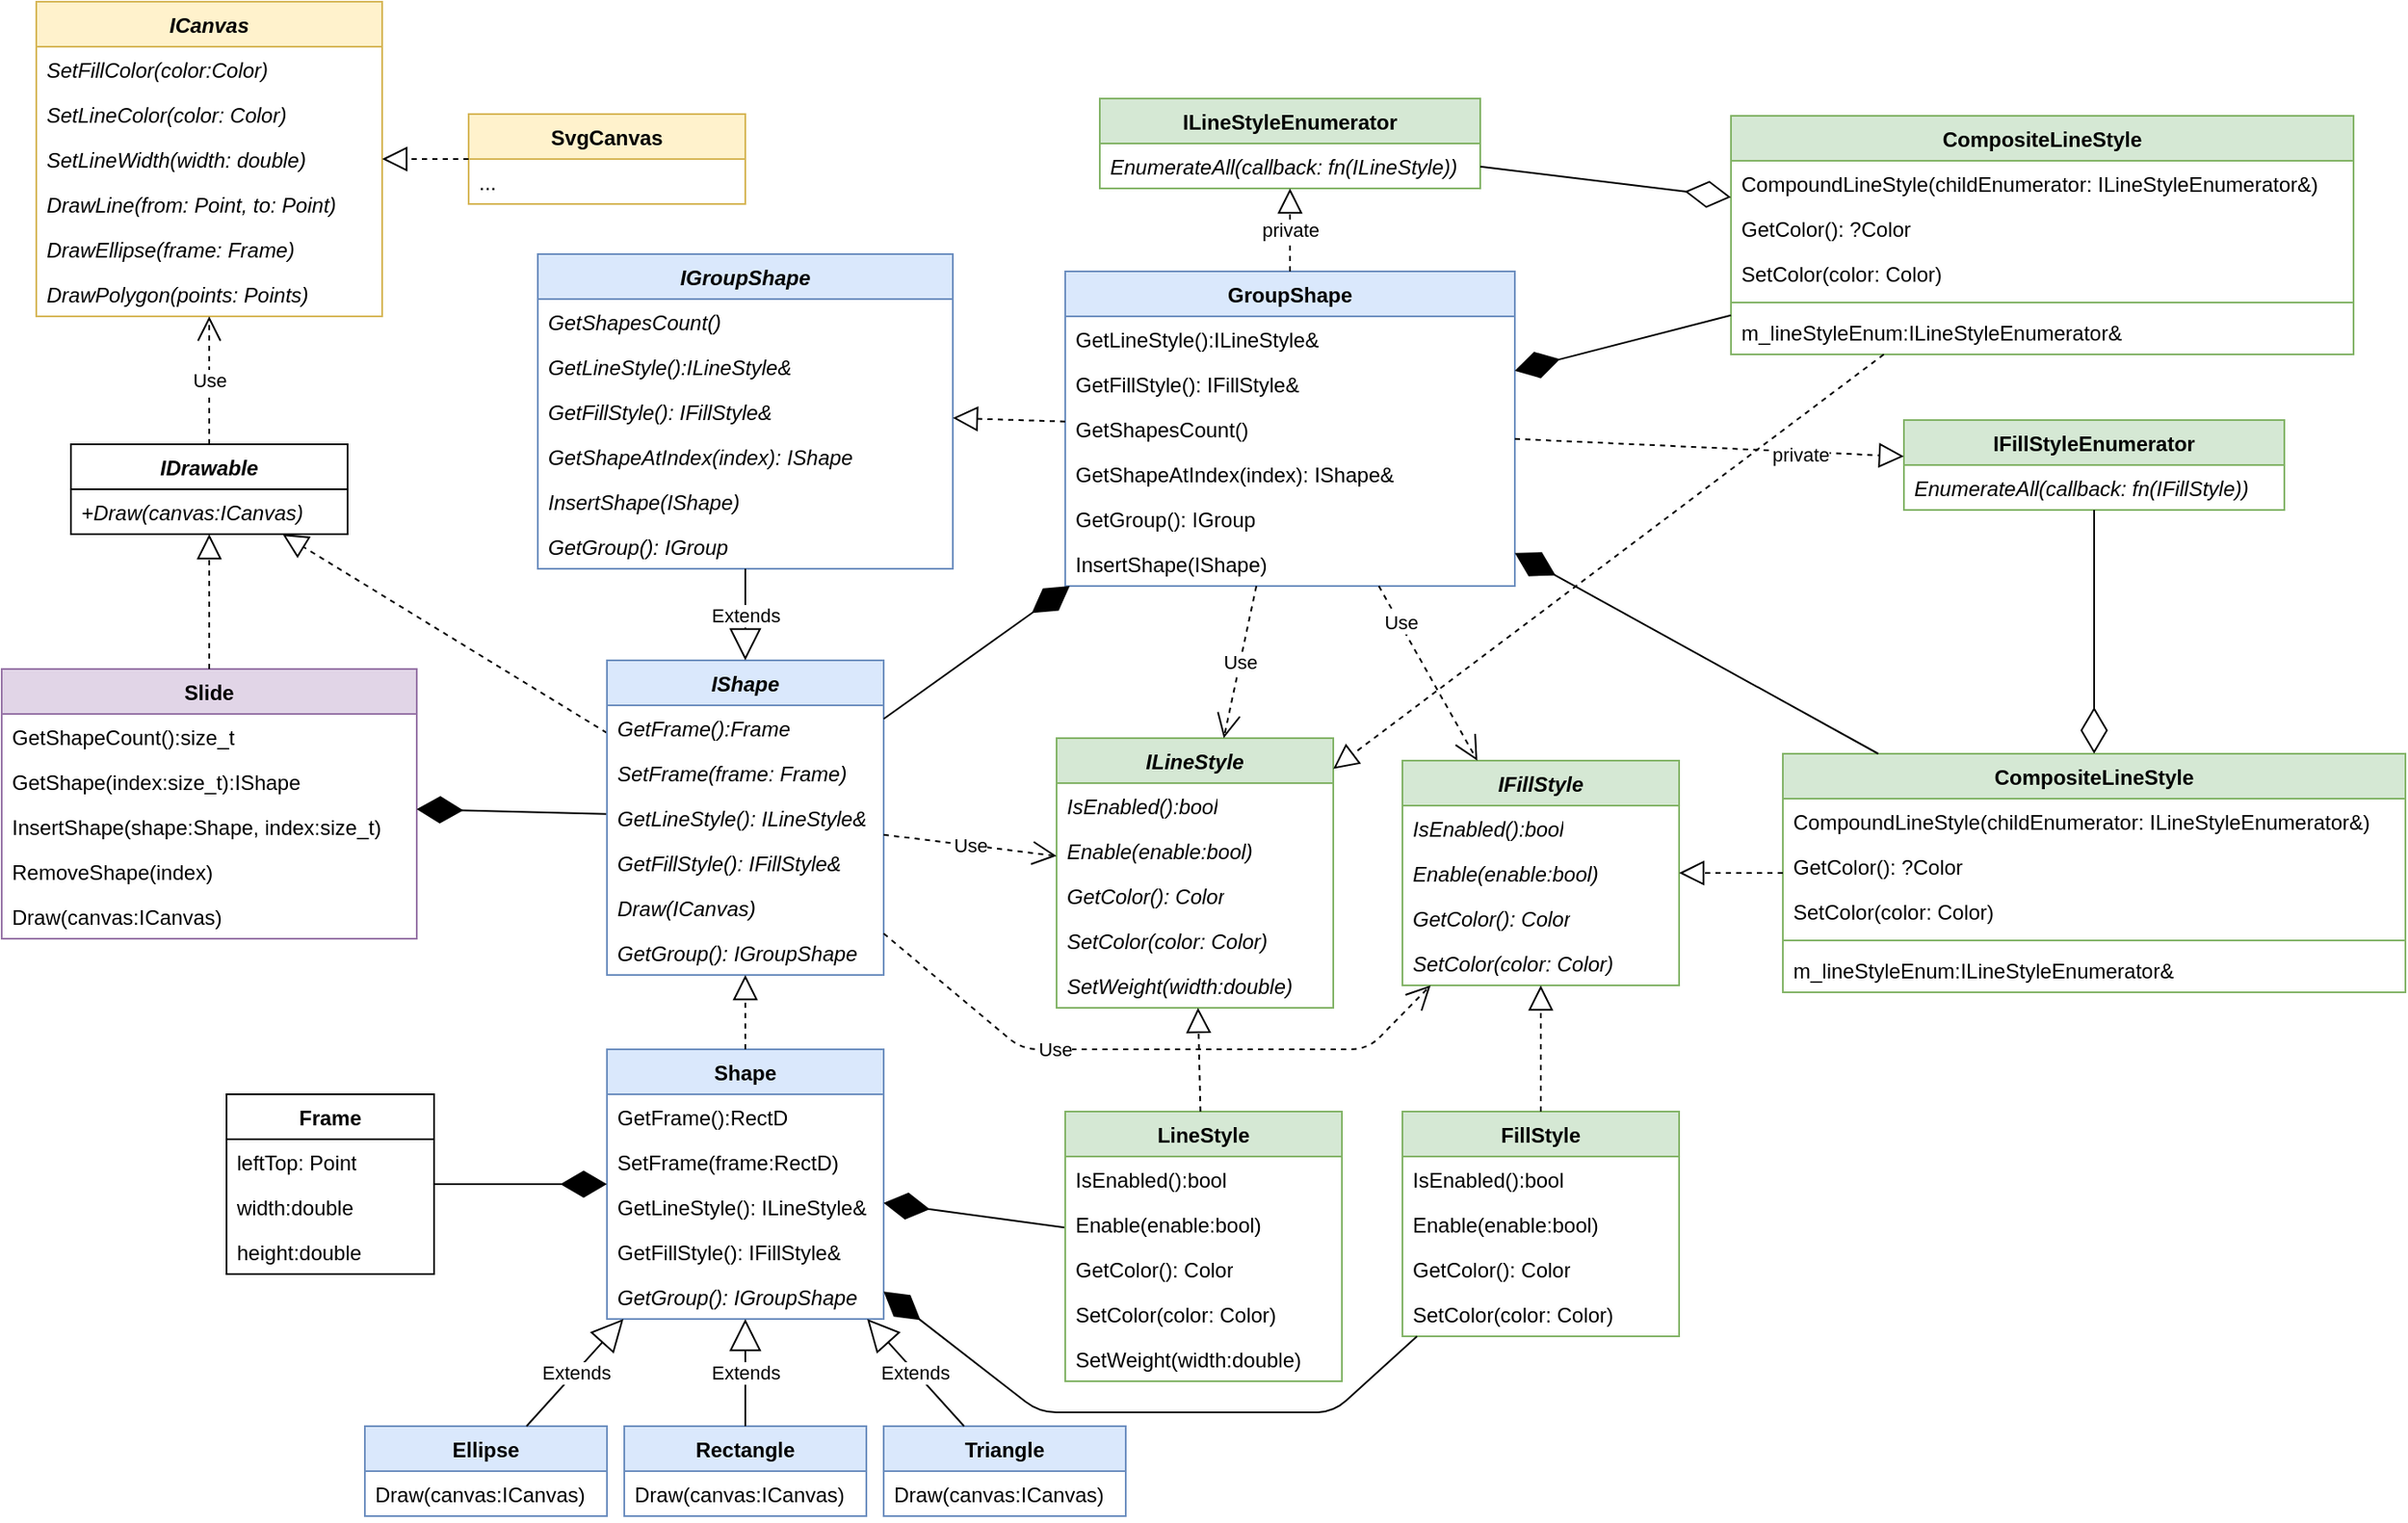 <mxfile version="24.7.17">
  <diagram name="Page-1" id="lQkq2tm_pLoX-4_u4Mhl">
    <mxGraphModel dx="287" dy="1803" grid="1" gridSize="10" guides="1" tooltips="1" connect="1" arrows="1" fold="1" page="1" pageScale="1" pageWidth="850" pageHeight="1100" math="0" shadow="0">
      <root>
        <mxCell id="0" />
        <mxCell id="1" parent="0" />
        <mxCell id="QQLrHy0hXP-JMr8sjNpc-18" value="Shape" style="swimlane;fontStyle=1;align=center;verticalAlign=top;childLayout=stackLayout;horizontal=1;startSize=26;horizontalStack=0;resizeParent=1;resizeParentMax=0;resizeLast=0;collapsible=1;marginBottom=0;whiteSpace=wrap;html=1;fillColor=#dae8fc;strokeColor=#6c8ebf;" parent="1" vertex="1">
          <mxGeometry x="1780" y="100" width="160" height="156" as="geometry" />
        </mxCell>
        <mxCell id="QQLrHy0hXP-JMr8sjNpc-19" value="GetFrame():RectD" style="text;strokeColor=none;fillColor=none;align=left;verticalAlign=top;spacingLeft=4;spacingRight=4;overflow=hidden;rotatable=0;points=[[0,0.5],[1,0.5]];portConstraint=eastwest;whiteSpace=wrap;html=1;" parent="QQLrHy0hXP-JMr8sjNpc-18" vertex="1">
          <mxGeometry y="26" width="160" height="26" as="geometry" />
        </mxCell>
        <mxCell id="QQLrHy0hXP-JMr8sjNpc-20" value="SetFrame(frame:RectD)" style="text;strokeColor=none;fillColor=none;align=left;verticalAlign=top;spacingLeft=4;spacingRight=4;overflow=hidden;rotatable=0;points=[[0,0.5],[1,0.5]];portConstraint=eastwest;whiteSpace=wrap;html=1;" parent="QQLrHy0hXP-JMr8sjNpc-18" vertex="1">
          <mxGeometry y="52" width="160" height="26" as="geometry" />
        </mxCell>
        <mxCell id="QQLrHy0hXP-JMr8sjNpc-21" value="GetLineStyle(): ILineStyle&amp;amp;" style="text;strokeColor=none;fillColor=none;align=left;verticalAlign=top;spacingLeft=4;spacingRight=4;overflow=hidden;rotatable=0;points=[[0,0.5],[1,0.5]];portConstraint=eastwest;whiteSpace=wrap;html=1;" parent="QQLrHy0hXP-JMr8sjNpc-18" vertex="1">
          <mxGeometry y="78" width="160" height="26" as="geometry" />
        </mxCell>
        <mxCell id="QQLrHy0hXP-JMr8sjNpc-22" value="GetFillStyle(): IFillStyle&amp;amp;" style="text;strokeColor=none;fillColor=none;align=left;verticalAlign=top;spacingLeft=4;spacingRight=4;overflow=hidden;rotatable=0;points=[[0,0.5],[1,0.5]];portConstraint=eastwest;whiteSpace=wrap;html=1;" parent="QQLrHy0hXP-JMr8sjNpc-18" vertex="1">
          <mxGeometry y="104" width="160" height="26" as="geometry" />
        </mxCell>
        <mxCell id="-PgKHX58VS1CbZlUulmm-6" value="GetGroup(): IGroupShape" style="text;strokeColor=none;fillColor=none;align=left;verticalAlign=top;spacingLeft=4;spacingRight=4;overflow=hidden;rotatable=0;points=[[0,0.5],[1,0.5]];portConstraint=eastwest;whiteSpace=wrap;html=1;fontStyle=2" parent="QQLrHy0hXP-JMr8sjNpc-18" vertex="1">
          <mxGeometry y="130" width="160" height="26" as="geometry" />
        </mxCell>
        <mxCell id="QQLrHy0hXP-JMr8sjNpc-23" value="&lt;i&gt;IDrawable&lt;/i&gt;" style="swimlane;fontStyle=1;align=center;verticalAlign=top;childLayout=stackLayout;horizontal=1;startSize=26;horizontalStack=0;resizeParent=1;resizeParentMax=0;resizeLast=0;collapsible=1;marginBottom=0;whiteSpace=wrap;html=1;" parent="1" vertex="1">
          <mxGeometry x="1470" y="-250" width="160" height="52" as="geometry" />
        </mxCell>
        <mxCell id="QQLrHy0hXP-JMr8sjNpc-24" value="&lt;i&gt;+Draw(canvas:ICanvas)&lt;/i&gt;" style="text;strokeColor=none;fillColor=none;align=left;verticalAlign=top;spacingLeft=4;spacingRight=4;overflow=hidden;rotatable=0;points=[[0,0.5],[1,0.5]];portConstraint=eastwest;whiteSpace=wrap;html=1;" parent="QQLrHy0hXP-JMr8sjNpc-23" vertex="1">
          <mxGeometry y="26" width="160" height="26" as="geometry" />
        </mxCell>
        <mxCell id="QQLrHy0hXP-JMr8sjNpc-25" value="" style="endArrow=block;dashed=1;endFill=0;endSize=12;html=1;rounded=0;" parent="1" source="QQLrHy0hXP-JMr8sjNpc-76" target="QQLrHy0hXP-JMr8sjNpc-23" edge="1">
          <mxGeometry width="160" relative="1" as="geometry">
            <mxPoint x="2100" y="126" as="sourcePoint" />
            <mxPoint x="2260" y="126" as="targetPoint" />
          </mxGeometry>
        </mxCell>
        <mxCell id="QQLrHy0hXP-JMr8sjNpc-26" value="&lt;i&gt;ICanvas&lt;/i&gt;" style="swimlane;fontStyle=1;align=center;verticalAlign=top;childLayout=stackLayout;horizontal=1;startSize=26;horizontalStack=0;resizeParent=1;resizeParentMax=0;resizeLast=0;collapsible=1;marginBottom=0;whiteSpace=wrap;html=1;fillColor=#fff2cc;strokeColor=#d6b656;" parent="1" vertex="1">
          <mxGeometry x="1450" y="-506" width="200" height="182" as="geometry" />
        </mxCell>
        <mxCell id="QQLrHy0hXP-JMr8sjNpc-27" value="SetFillColor(color:Color)" style="text;strokeColor=none;fillColor=none;align=left;verticalAlign=top;spacingLeft=4;spacingRight=4;overflow=hidden;rotatable=0;points=[[0,0.5],[1,0.5]];portConstraint=eastwest;whiteSpace=wrap;html=1;fontStyle=2" parent="QQLrHy0hXP-JMr8sjNpc-26" vertex="1">
          <mxGeometry y="26" width="200" height="26" as="geometry" />
        </mxCell>
        <mxCell id="-PgKHX58VS1CbZlUulmm-12" value="SetLineColor(color: Color)" style="text;strokeColor=none;fillColor=none;align=left;verticalAlign=top;spacingLeft=4;spacingRight=4;overflow=hidden;rotatable=0;points=[[0,0.5],[1,0.5]];portConstraint=eastwest;whiteSpace=wrap;html=1;fontStyle=2" parent="QQLrHy0hXP-JMr8sjNpc-26" vertex="1">
          <mxGeometry y="52" width="200" height="26" as="geometry" />
        </mxCell>
        <mxCell id="_8KULuO95enYcLFO9S9Q-2" value="SetLineWidth(width: double)" style="text;strokeColor=none;fillColor=none;align=left;verticalAlign=top;spacingLeft=4;spacingRight=4;overflow=hidden;rotatable=0;points=[[0,0.5],[1,0.5]];portConstraint=eastwest;whiteSpace=wrap;html=1;fontStyle=2" vertex="1" parent="QQLrHy0hXP-JMr8sjNpc-26">
          <mxGeometry y="78" width="200" height="26" as="geometry" />
        </mxCell>
        <mxCell id="QQLrHy0hXP-JMr8sjNpc-29" value="DrawLine(from: Point, to: Point)" style="text;strokeColor=none;fillColor=none;align=left;verticalAlign=top;spacingLeft=4;spacingRight=4;overflow=hidden;rotatable=0;points=[[0,0.5],[1,0.5]];portConstraint=eastwest;whiteSpace=wrap;html=1;fontStyle=2" parent="QQLrHy0hXP-JMr8sjNpc-26" vertex="1">
          <mxGeometry y="104" width="200" height="26" as="geometry" />
        </mxCell>
        <mxCell id="QQLrHy0hXP-JMr8sjNpc-30" value="DrawEllipse(frame: Frame)" style="text;strokeColor=none;fillColor=none;align=left;verticalAlign=top;spacingLeft=4;spacingRight=4;overflow=hidden;rotatable=0;points=[[0,0.5],[1,0.5]];portConstraint=eastwest;whiteSpace=wrap;html=1;fontStyle=2" parent="QQLrHy0hXP-JMr8sjNpc-26" vertex="1">
          <mxGeometry y="130" width="200" height="26" as="geometry" />
        </mxCell>
        <mxCell id="QQLrHy0hXP-JMr8sjNpc-31" value="DrawPolygon(points: Points)" style="text;strokeColor=none;fillColor=none;align=left;verticalAlign=top;spacingLeft=4;spacingRight=4;overflow=hidden;rotatable=0;points=[[0,0.5],[1,0.5]];portConstraint=eastwest;whiteSpace=wrap;html=1;fontStyle=2" parent="QQLrHy0hXP-JMr8sjNpc-26" vertex="1">
          <mxGeometry y="156" width="200" height="26" as="geometry" />
        </mxCell>
        <mxCell id="QQLrHy0hXP-JMr8sjNpc-32" value="Use" style="endArrow=open;endSize=12;dashed=1;html=1;rounded=0;" parent="1" source="QQLrHy0hXP-JMr8sjNpc-23" target="QQLrHy0hXP-JMr8sjNpc-26" edge="1">
          <mxGeometry width="160" relative="1" as="geometry">
            <mxPoint x="2220" y="136" as="sourcePoint" />
            <mxPoint x="2380" y="136" as="targetPoint" />
          </mxGeometry>
        </mxCell>
        <mxCell id="QQLrHy0hXP-JMr8sjNpc-33" value="Rectangle" style="swimlane;fontStyle=1;align=center;verticalAlign=top;childLayout=stackLayout;horizontal=1;startSize=26;horizontalStack=0;resizeParent=1;resizeParentMax=0;resizeLast=0;collapsible=1;marginBottom=0;whiteSpace=wrap;html=1;fillColor=#dae8fc;strokeColor=#6c8ebf;" parent="1" vertex="1">
          <mxGeometry x="1790" y="318" width="140" height="52" as="geometry" />
        </mxCell>
        <mxCell id="QQLrHy0hXP-JMr8sjNpc-34" value="Draw(canvas:ICanvas)" style="text;strokeColor=none;fillColor=none;align=left;verticalAlign=top;spacingLeft=4;spacingRight=4;overflow=hidden;rotatable=0;points=[[0,0.5],[1,0.5]];portConstraint=eastwest;whiteSpace=wrap;html=1;" parent="QQLrHy0hXP-JMr8sjNpc-33" vertex="1">
          <mxGeometry y="26" width="140" height="26" as="geometry" />
        </mxCell>
        <mxCell id="QQLrHy0hXP-JMr8sjNpc-35" value="Extends" style="endArrow=block;endSize=16;endFill=0;html=1;rounded=0;" parent="1" source="QQLrHy0hXP-JMr8sjNpc-33" target="QQLrHy0hXP-JMr8sjNpc-18" edge="1">
          <mxGeometry width="160" relative="1" as="geometry">
            <mxPoint x="1910" y="436" as="sourcePoint" />
            <mxPoint x="2070" y="436" as="targetPoint" />
          </mxGeometry>
        </mxCell>
        <mxCell id="QQLrHy0hXP-JMr8sjNpc-36" value="Ellipse" style="swimlane;fontStyle=1;align=center;verticalAlign=top;childLayout=stackLayout;horizontal=1;startSize=26;horizontalStack=0;resizeParent=1;resizeParentMax=0;resizeLast=0;collapsible=1;marginBottom=0;whiteSpace=wrap;html=1;fillColor=#dae8fc;strokeColor=#6c8ebf;" parent="1" vertex="1">
          <mxGeometry x="1640" y="318" width="140" height="52" as="geometry" />
        </mxCell>
        <mxCell id="QQLrHy0hXP-JMr8sjNpc-37" value="Draw(canvas:ICanvas)" style="text;strokeColor=none;fillColor=none;align=left;verticalAlign=top;spacingLeft=4;spacingRight=4;overflow=hidden;rotatable=0;points=[[0,0.5],[1,0.5]];portConstraint=eastwest;whiteSpace=wrap;html=1;" parent="QQLrHy0hXP-JMr8sjNpc-36" vertex="1">
          <mxGeometry y="26" width="140" height="26" as="geometry" />
        </mxCell>
        <mxCell id="QQLrHy0hXP-JMr8sjNpc-38" value="Extends" style="endArrow=block;endSize=16;endFill=0;html=1;rounded=0;" parent="1" source="QQLrHy0hXP-JMr8sjNpc-36" target="QQLrHy0hXP-JMr8sjNpc-18" edge="1">
          <mxGeometry width="160" relative="1" as="geometry">
            <mxPoint x="1910" y="436" as="sourcePoint" />
            <mxPoint x="2070" y="436" as="targetPoint" />
          </mxGeometry>
        </mxCell>
        <mxCell id="QQLrHy0hXP-JMr8sjNpc-39" value="Triangle" style="swimlane;fontStyle=1;align=center;verticalAlign=top;childLayout=stackLayout;horizontal=1;startSize=26;horizontalStack=0;resizeParent=1;resizeParentMax=0;resizeLast=0;collapsible=1;marginBottom=0;whiteSpace=wrap;html=1;fillColor=#dae8fc;strokeColor=#6c8ebf;" parent="1" vertex="1">
          <mxGeometry x="1940" y="318" width="140" height="52" as="geometry" />
        </mxCell>
        <mxCell id="QQLrHy0hXP-JMr8sjNpc-40" value="Draw(canvas:ICanvas)" style="text;strokeColor=none;fillColor=none;align=left;verticalAlign=top;spacingLeft=4;spacingRight=4;overflow=hidden;rotatable=0;points=[[0,0.5],[1,0.5]];portConstraint=eastwest;whiteSpace=wrap;html=1;" parent="QQLrHy0hXP-JMr8sjNpc-39" vertex="1">
          <mxGeometry y="26" width="140" height="26" as="geometry" />
        </mxCell>
        <mxCell id="QQLrHy0hXP-JMr8sjNpc-41" value="Extends" style="endArrow=block;endSize=16;endFill=0;html=1;rounded=0;" parent="1" source="QQLrHy0hXP-JMr8sjNpc-39" target="QQLrHy0hXP-JMr8sjNpc-18" edge="1">
          <mxGeometry width="160" relative="1" as="geometry">
            <mxPoint x="1910" y="436" as="sourcePoint" />
            <mxPoint x="2070" y="436" as="targetPoint" />
          </mxGeometry>
        </mxCell>
        <mxCell id="QQLrHy0hXP-JMr8sjNpc-42" value="ILineStyle" style="swimlane;fontStyle=3;align=center;verticalAlign=top;childLayout=stackLayout;horizontal=1;startSize=26;horizontalStack=0;resizeParent=1;resizeParentMax=0;resizeLast=0;collapsible=1;marginBottom=0;whiteSpace=wrap;html=1;fillColor=#d5e8d4;strokeColor=#82b366;" parent="1" vertex="1">
          <mxGeometry x="2040" y="-80" width="160" height="156" as="geometry" />
        </mxCell>
        <mxCell id="QQLrHy0hXP-JMr8sjNpc-43" value="IsEnabled():bool" style="text;strokeColor=none;fillColor=none;align=left;verticalAlign=top;spacingLeft=4;spacingRight=4;overflow=hidden;rotatable=0;points=[[0,0.5],[1,0.5]];portConstraint=eastwest;whiteSpace=wrap;html=1;fontStyle=2" parent="QQLrHy0hXP-JMr8sjNpc-42" vertex="1">
          <mxGeometry y="26" width="160" height="26" as="geometry" />
        </mxCell>
        <mxCell id="QQLrHy0hXP-JMr8sjNpc-44" value="Enable(enable:bool)" style="text;strokeColor=none;fillColor=none;align=left;verticalAlign=top;spacingLeft=4;spacingRight=4;overflow=hidden;rotatable=0;points=[[0,0.5],[1,0.5]];portConstraint=eastwest;whiteSpace=wrap;html=1;fontStyle=2" parent="QQLrHy0hXP-JMr8sjNpc-42" vertex="1">
          <mxGeometry y="52" width="160" height="26" as="geometry" />
        </mxCell>
        <mxCell id="QQLrHy0hXP-JMr8sjNpc-45" value="GetColor(): Color" style="text;strokeColor=none;fillColor=none;align=left;verticalAlign=top;spacingLeft=4;spacingRight=4;overflow=hidden;rotatable=0;points=[[0,0.5],[1,0.5]];portConstraint=eastwest;whiteSpace=wrap;html=1;fontStyle=2" parent="QQLrHy0hXP-JMr8sjNpc-42" vertex="1">
          <mxGeometry y="78" width="160" height="26" as="geometry" />
        </mxCell>
        <mxCell id="QQLrHy0hXP-JMr8sjNpc-46" value="SetColor(color: Color)" style="text;strokeColor=none;fillColor=none;align=left;verticalAlign=top;spacingLeft=4;spacingRight=4;overflow=hidden;rotatable=0;points=[[0,0.5],[1,0.5]];portConstraint=eastwest;whiteSpace=wrap;html=1;fontStyle=2" parent="QQLrHy0hXP-JMr8sjNpc-42" vertex="1">
          <mxGeometry y="104" width="160" height="26" as="geometry" />
        </mxCell>
        <mxCell id="QQLrHy0hXP-JMr8sjNpc-47" value="SetWeight(width:double)" style="text;strokeColor=none;fillColor=none;align=left;verticalAlign=top;spacingLeft=4;spacingRight=4;overflow=hidden;rotatable=0;points=[[0,0.5],[1,0.5]];portConstraint=eastwest;whiteSpace=wrap;html=1;fontStyle=2" parent="QQLrHy0hXP-JMr8sjNpc-42" vertex="1">
          <mxGeometry y="130" width="160" height="26" as="geometry" />
        </mxCell>
        <mxCell id="QQLrHy0hXP-JMr8sjNpc-48" value="FillStyle" style="swimlane;fontStyle=1;align=center;verticalAlign=top;childLayout=stackLayout;horizontal=1;startSize=26;horizontalStack=0;resizeParent=1;resizeParentMax=0;resizeLast=0;collapsible=1;marginBottom=0;whiteSpace=wrap;html=1;fillColor=#d5e8d4;strokeColor=#82b366;" parent="1" vertex="1">
          <mxGeometry x="2240" y="136" width="160" height="130" as="geometry" />
        </mxCell>
        <mxCell id="QQLrHy0hXP-JMr8sjNpc-49" value="IsEnabled():bool" style="text;strokeColor=none;fillColor=none;align=left;verticalAlign=top;spacingLeft=4;spacingRight=4;overflow=hidden;rotatable=0;points=[[0,0.5],[1,0.5]];portConstraint=eastwest;whiteSpace=wrap;html=1;" parent="QQLrHy0hXP-JMr8sjNpc-48" vertex="1">
          <mxGeometry y="26" width="160" height="26" as="geometry" />
        </mxCell>
        <mxCell id="QQLrHy0hXP-JMr8sjNpc-50" value="Enable(enable:bool)" style="text;strokeColor=none;fillColor=none;align=left;verticalAlign=top;spacingLeft=4;spacingRight=4;overflow=hidden;rotatable=0;points=[[0,0.5],[1,0.5]];portConstraint=eastwest;whiteSpace=wrap;html=1;" parent="QQLrHy0hXP-JMr8sjNpc-48" vertex="1">
          <mxGeometry y="52" width="160" height="26" as="geometry" />
        </mxCell>
        <mxCell id="QQLrHy0hXP-JMr8sjNpc-51" value="GetColor(): Color" style="text;strokeColor=none;fillColor=none;align=left;verticalAlign=top;spacingLeft=4;spacingRight=4;overflow=hidden;rotatable=0;points=[[0,0.5],[1,0.5]];portConstraint=eastwest;whiteSpace=wrap;html=1;" parent="QQLrHy0hXP-JMr8sjNpc-48" vertex="1">
          <mxGeometry y="78" width="160" height="26" as="geometry" />
        </mxCell>
        <mxCell id="QQLrHy0hXP-JMr8sjNpc-52" value="SetColor(color: Color)" style="text;strokeColor=none;fillColor=none;align=left;verticalAlign=top;spacingLeft=4;spacingRight=4;overflow=hidden;rotatable=0;points=[[0,0.5],[1,0.5]];portConstraint=eastwest;whiteSpace=wrap;html=1;" parent="QQLrHy0hXP-JMr8sjNpc-48" vertex="1">
          <mxGeometry y="104" width="160" height="26" as="geometry" />
        </mxCell>
        <mxCell id="QQLrHy0hXP-JMr8sjNpc-53" value="" style="endArrow=diamondThin;endFill=1;endSize=24;html=1;rounded=0;" parent="1" source="QQLrHy0hXP-JMr8sjNpc-159" target="QQLrHy0hXP-JMr8sjNpc-18" edge="1">
          <mxGeometry width="160" relative="1" as="geometry">
            <mxPoint x="2070" y="246" as="sourcePoint" />
            <mxPoint x="2230" y="246" as="targetPoint" />
          </mxGeometry>
        </mxCell>
        <mxCell id="QQLrHy0hXP-JMr8sjNpc-54" value="" style="endArrow=diamondThin;endFill=1;endSize=24;html=1;rounded=1;curved=0;" parent="1" source="QQLrHy0hXP-JMr8sjNpc-48" target="QQLrHy0hXP-JMr8sjNpc-18" edge="1">
          <mxGeometry width="160" relative="1" as="geometry">
            <mxPoint x="2070" y="246" as="sourcePoint" />
            <mxPoint x="2230" y="246" as="targetPoint" />
            <Array as="points">
              <mxPoint x="2200" y="310" />
              <mxPoint x="2030" y="310" />
            </Array>
          </mxGeometry>
        </mxCell>
        <mxCell id="QQLrHy0hXP-JMr8sjNpc-55" value="Slide" style="swimlane;fontStyle=1;align=center;verticalAlign=top;childLayout=stackLayout;horizontal=1;startSize=26;horizontalStack=0;resizeParent=1;resizeParentMax=0;resizeLast=0;collapsible=1;marginBottom=0;whiteSpace=wrap;html=1;fillColor=#e1d5e7;strokeColor=#9673a6;" parent="1" vertex="1">
          <mxGeometry x="1430" y="-120" width="240" height="156" as="geometry" />
        </mxCell>
        <mxCell id="QQLrHy0hXP-JMr8sjNpc-56" value="GetShapeCount():size_t" style="text;strokeColor=none;fillColor=none;align=left;verticalAlign=top;spacingLeft=4;spacingRight=4;overflow=hidden;rotatable=0;points=[[0,0.5],[1,0.5]];portConstraint=eastwest;whiteSpace=wrap;html=1;" parent="QQLrHy0hXP-JMr8sjNpc-55" vertex="1">
          <mxGeometry y="26" width="240" height="26" as="geometry" />
        </mxCell>
        <mxCell id="QQLrHy0hXP-JMr8sjNpc-57" value="GetShape(index:size_t):IShape" style="text;strokeColor=none;fillColor=none;align=left;verticalAlign=top;spacingLeft=4;spacingRight=4;overflow=hidden;rotatable=0;points=[[0,0.5],[1,0.5]];portConstraint=eastwest;whiteSpace=wrap;html=1;" parent="QQLrHy0hXP-JMr8sjNpc-55" vertex="1">
          <mxGeometry y="52" width="240" height="26" as="geometry" />
        </mxCell>
        <mxCell id="QQLrHy0hXP-JMr8sjNpc-58" value="InsertShape(shape:Shape, index:size_t)" style="text;strokeColor=none;fillColor=none;align=left;verticalAlign=top;spacingLeft=4;spacingRight=4;overflow=hidden;rotatable=0;points=[[0,0.5],[1,0.5]];portConstraint=eastwest;whiteSpace=wrap;html=1;" parent="QQLrHy0hXP-JMr8sjNpc-55" vertex="1">
          <mxGeometry y="78" width="240" height="26" as="geometry" />
        </mxCell>
        <mxCell id="QQLrHy0hXP-JMr8sjNpc-59" value="RemoveShape(index)" style="text;strokeColor=none;fillColor=none;align=left;verticalAlign=top;spacingLeft=4;spacingRight=4;overflow=hidden;rotatable=0;points=[[0,0.5],[1,0.5]];portConstraint=eastwest;whiteSpace=wrap;html=1;" parent="QQLrHy0hXP-JMr8sjNpc-55" vertex="1">
          <mxGeometry y="104" width="240" height="26" as="geometry" />
        </mxCell>
        <mxCell id="QQLrHy0hXP-JMr8sjNpc-64" value="Draw(canvas:ICanvas)" style="text;strokeColor=none;fillColor=none;align=left;verticalAlign=top;spacingLeft=4;spacingRight=4;overflow=hidden;rotatable=0;points=[[0,0.5],[1,0.5]];portConstraint=eastwest;whiteSpace=wrap;html=1;" parent="QQLrHy0hXP-JMr8sjNpc-55" vertex="1">
          <mxGeometry y="130" width="240" height="26" as="geometry" />
        </mxCell>
        <mxCell id="QQLrHy0hXP-JMr8sjNpc-65" value="" style="endArrow=block;dashed=1;endFill=0;endSize=12;html=1;rounded=0;" parent="1" source="QQLrHy0hXP-JMr8sjNpc-55" target="QQLrHy0hXP-JMr8sjNpc-23" edge="1">
          <mxGeometry width="160" relative="1" as="geometry">
            <mxPoint x="2100" y="126" as="sourcePoint" />
            <mxPoint x="2260" y="126" as="targetPoint" />
          </mxGeometry>
        </mxCell>
        <mxCell id="QQLrHy0hXP-JMr8sjNpc-66" value="SvgCanvas" style="swimlane;fontStyle=1;align=center;verticalAlign=top;childLayout=stackLayout;horizontal=1;startSize=26;horizontalStack=0;resizeParent=1;resizeParentMax=0;resizeLast=0;collapsible=1;marginBottom=0;whiteSpace=wrap;html=1;fillColor=#fff2cc;strokeColor=#d6b656;" parent="1" vertex="1">
          <mxGeometry x="1700" y="-441" width="160" height="52" as="geometry" />
        </mxCell>
        <mxCell id="QQLrHy0hXP-JMr8sjNpc-67" value="..." style="text;strokeColor=none;fillColor=none;align=left;verticalAlign=top;spacingLeft=4;spacingRight=4;overflow=hidden;rotatable=0;points=[[0,0.5],[1,0.5]];portConstraint=eastwest;whiteSpace=wrap;html=1;" parent="QQLrHy0hXP-JMr8sjNpc-66" vertex="1">
          <mxGeometry y="26" width="160" height="26" as="geometry" />
        </mxCell>
        <mxCell id="QQLrHy0hXP-JMr8sjNpc-68" value="" style="endArrow=block;dashed=1;endFill=0;endSize=12;html=1;rounded=0;" parent="1" source="QQLrHy0hXP-JMr8sjNpc-66" target="QQLrHy0hXP-JMr8sjNpc-26" edge="1">
          <mxGeometry width="160" relative="1" as="geometry">
            <mxPoint x="2040" y="-144" as="sourcePoint" />
            <mxPoint x="2200" y="-144" as="targetPoint" />
          </mxGeometry>
        </mxCell>
        <mxCell id="QQLrHy0hXP-JMr8sjNpc-69" value="" style="endArrow=diamondThin;endFill=1;endSize=24;html=1;rounded=0;" parent="1" source="QQLrHy0hXP-JMr8sjNpc-76" target="QQLrHy0hXP-JMr8sjNpc-55" edge="1">
          <mxGeometry width="160" relative="1" as="geometry">
            <mxPoint x="1530" y="276" as="sourcePoint" />
            <mxPoint x="1690" y="276" as="targetPoint" />
          </mxGeometry>
        </mxCell>
        <mxCell id="QQLrHy0hXP-JMr8sjNpc-70" value="Frame" style="swimlane;fontStyle=1;align=center;verticalAlign=top;childLayout=stackLayout;horizontal=1;startSize=26;horizontalStack=0;resizeParent=1;resizeParentMax=0;resizeLast=0;collapsible=1;marginBottom=0;whiteSpace=wrap;html=1;" parent="1" vertex="1">
          <mxGeometry x="1560" y="126" width="120" height="104" as="geometry" />
        </mxCell>
        <mxCell id="QQLrHy0hXP-JMr8sjNpc-71" value="leftTop: Point" style="text;strokeColor=none;fillColor=none;align=left;verticalAlign=top;spacingLeft=4;spacingRight=4;overflow=hidden;rotatable=0;points=[[0,0.5],[1,0.5]];portConstraint=eastwest;whiteSpace=wrap;html=1;" parent="QQLrHy0hXP-JMr8sjNpc-70" vertex="1">
          <mxGeometry y="26" width="120" height="26" as="geometry" />
        </mxCell>
        <mxCell id="QQLrHy0hXP-JMr8sjNpc-73" value="width:double" style="text;strokeColor=none;fillColor=none;align=left;verticalAlign=top;spacingLeft=4;spacingRight=4;overflow=hidden;rotatable=0;points=[[0,0.5],[1,0.5]];portConstraint=eastwest;whiteSpace=wrap;html=1;" parent="QQLrHy0hXP-JMr8sjNpc-70" vertex="1">
          <mxGeometry y="52" width="120" height="26" as="geometry" />
        </mxCell>
        <mxCell id="QQLrHy0hXP-JMr8sjNpc-74" value="height:double" style="text;strokeColor=none;fillColor=none;align=left;verticalAlign=top;spacingLeft=4;spacingRight=4;overflow=hidden;rotatable=0;points=[[0,0.5],[1,0.5]];portConstraint=eastwest;whiteSpace=wrap;html=1;" parent="QQLrHy0hXP-JMr8sjNpc-70" vertex="1">
          <mxGeometry y="78" width="120" height="26" as="geometry" />
        </mxCell>
        <mxCell id="QQLrHy0hXP-JMr8sjNpc-75" value="" style="endArrow=diamondThin;endFill=1;endSize=24;html=1;rounded=0;" parent="1" source="QQLrHy0hXP-JMr8sjNpc-70" target="QQLrHy0hXP-JMr8sjNpc-18" edge="1">
          <mxGeometry width="160" relative="1" as="geometry">
            <mxPoint x="2070" y="246" as="sourcePoint" />
            <mxPoint x="2230" y="246" as="targetPoint" />
          </mxGeometry>
        </mxCell>
        <mxCell id="QQLrHy0hXP-JMr8sjNpc-76" value="&lt;i&gt;IShape&lt;/i&gt;" style="swimlane;fontStyle=1;align=center;verticalAlign=top;childLayout=stackLayout;horizontal=1;startSize=26;horizontalStack=0;resizeParent=1;resizeParentMax=0;resizeLast=0;collapsible=1;marginBottom=0;whiteSpace=wrap;html=1;fillColor=#dae8fc;strokeColor=#6c8ebf;" parent="1" vertex="1">
          <mxGeometry x="1780" y="-125" width="160" height="182" as="geometry" />
        </mxCell>
        <mxCell id="QQLrHy0hXP-JMr8sjNpc-77" value="GetFrame():Frame" style="text;strokeColor=none;fillColor=none;align=left;verticalAlign=top;spacingLeft=4;spacingRight=4;overflow=hidden;rotatable=0;points=[[0,0.5],[1,0.5]];portConstraint=eastwest;whiteSpace=wrap;html=1;fontStyle=2" parent="QQLrHy0hXP-JMr8sjNpc-76" vertex="1">
          <mxGeometry y="26" width="160" height="26" as="geometry" />
        </mxCell>
        <mxCell id="QQLrHy0hXP-JMr8sjNpc-78" value="SetFrame(frame: Frame)" style="text;strokeColor=none;fillColor=none;align=left;verticalAlign=top;spacingLeft=4;spacingRight=4;overflow=hidden;rotatable=0;points=[[0,0.5],[1,0.5]];portConstraint=eastwest;whiteSpace=wrap;html=1;fontStyle=2" parent="QQLrHy0hXP-JMr8sjNpc-76" vertex="1">
          <mxGeometry y="52" width="160" height="26" as="geometry" />
        </mxCell>
        <mxCell id="QQLrHy0hXP-JMr8sjNpc-79" value="GetLineStyle(): ILineStyle&amp;amp;" style="text;strokeColor=none;fillColor=none;align=left;verticalAlign=top;spacingLeft=4;spacingRight=4;overflow=hidden;rotatable=0;points=[[0,0.5],[1,0.5]];portConstraint=eastwest;whiteSpace=wrap;html=1;fontStyle=2" parent="QQLrHy0hXP-JMr8sjNpc-76" vertex="1">
          <mxGeometry y="78" width="160" height="26" as="geometry" />
        </mxCell>
        <mxCell id="QQLrHy0hXP-JMr8sjNpc-80" value="GetFillStyle(): IFillStyle&amp;amp;" style="text;strokeColor=none;fillColor=none;align=left;verticalAlign=top;spacingLeft=4;spacingRight=4;overflow=hidden;rotatable=0;points=[[0,0.5],[1,0.5]];portConstraint=eastwest;whiteSpace=wrap;html=1;fontStyle=2" parent="QQLrHy0hXP-JMr8sjNpc-76" vertex="1">
          <mxGeometry y="104" width="160" height="26" as="geometry" />
        </mxCell>
        <mxCell id="QQLrHy0hXP-JMr8sjNpc-118" value="Draw(ICanvas)" style="text;strokeColor=none;fillColor=none;align=left;verticalAlign=top;spacingLeft=4;spacingRight=4;overflow=hidden;rotatable=0;points=[[0,0.5],[1,0.5]];portConstraint=eastwest;whiteSpace=wrap;html=1;fontStyle=2" parent="QQLrHy0hXP-JMr8sjNpc-76" vertex="1">
          <mxGeometry y="130" width="160" height="26" as="geometry" />
        </mxCell>
        <mxCell id="QQLrHy0hXP-JMr8sjNpc-151" value="GetGroup(): IGroupShape" style="text;strokeColor=none;fillColor=none;align=left;verticalAlign=top;spacingLeft=4;spacingRight=4;overflow=hidden;rotatable=0;points=[[0,0.5],[1,0.5]];portConstraint=eastwest;whiteSpace=wrap;html=1;fontStyle=2" parent="QQLrHy0hXP-JMr8sjNpc-76" vertex="1">
          <mxGeometry y="156" width="160" height="26" as="geometry" />
        </mxCell>
        <mxCell id="QQLrHy0hXP-JMr8sjNpc-127" value="GroupShape" style="swimlane;fontStyle=1;align=center;verticalAlign=top;childLayout=stackLayout;horizontal=1;startSize=26;horizontalStack=0;resizeParent=1;resizeParentMax=0;resizeLast=0;collapsible=1;marginBottom=0;fillColor=#dae8fc;strokeColor=#6c8ebf;" parent="1" vertex="1">
          <mxGeometry x="2045" y="-350" width="260" height="182" as="geometry" />
        </mxCell>
        <mxCell id="QQLrHy0hXP-JMr8sjNpc-128" value="GetLineStyle():ILineStyle&amp;" style="text;strokeColor=none;fillColor=none;align=left;verticalAlign=top;spacingLeft=4;spacingRight=4;overflow=hidden;rotatable=0;points=[[0,0.5],[1,0.5]];portConstraint=eastwest;fontStyle=0" parent="QQLrHy0hXP-JMr8sjNpc-127" vertex="1">
          <mxGeometry y="26" width="260" height="26" as="geometry" />
        </mxCell>
        <mxCell id="QQLrHy0hXP-JMr8sjNpc-156" value="GetFillStyle(): IFillStyle&amp;" style="text;strokeColor=none;fillColor=none;align=left;verticalAlign=top;spacingLeft=4;spacingRight=4;overflow=hidden;rotatable=0;points=[[0,0.5],[1,0.5]];portConstraint=eastwest;fontStyle=0" parent="QQLrHy0hXP-JMr8sjNpc-127" vertex="1">
          <mxGeometry y="52" width="260" height="26" as="geometry" />
        </mxCell>
        <mxCell id="QQLrHy0hXP-JMr8sjNpc-155" value="GetShapesCount()" style="text;strokeColor=none;fillColor=none;align=left;verticalAlign=top;spacingLeft=4;spacingRight=4;overflow=hidden;rotatable=0;points=[[0,0.5],[1,0.5]];portConstraint=eastwest;fontStyle=0" parent="QQLrHy0hXP-JMr8sjNpc-127" vertex="1">
          <mxGeometry y="78" width="260" height="26" as="geometry" />
        </mxCell>
        <mxCell id="QQLrHy0hXP-JMr8sjNpc-157" value="GetShapeAtIndex(index): IShape&amp;" style="text;strokeColor=none;fillColor=none;align=left;verticalAlign=top;spacingLeft=4;spacingRight=4;overflow=hidden;rotatable=0;points=[[0,0.5],[1,0.5]];portConstraint=eastwest;fontStyle=0" parent="QQLrHy0hXP-JMr8sjNpc-127" vertex="1">
          <mxGeometry y="104" width="260" height="26" as="geometry" />
        </mxCell>
        <mxCell id="QQLrHy0hXP-JMr8sjNpc-158" value="GetGroup(): IGroup" style="text;strokeColor=none;fillColor=none;align=left;verticalAlign=top;spacingLeft=4;spacingRight=4;overflow=hidden;rotatable=0;points=[[0,0.5],[1,0.5]];portConstraint=eastwest;fontStyle=0" parent="QQLrHy0hXP-JMr8sjNpc-127" vertex="1">
          <mxGeometry y="130" width="260" height="26" as="geometry" />
        </mxCell>
        <mxCell id="QQLrHy0hXP-JMr8sjNpc-189" value="InsertShape(IShape)" style="text;strokeColor=none;fillColor=none;align=left;verticalAlign=top;spacingLeft=4;spacingRight=4;overflow=hidden;rotatable=0;points=[[0,0.5],[1,0.5]];portConstraint=eastwest;fontStyle=0" parent="QQLrHy0hXP-JMr8sjNpc-127" vertex="1">
          <mxGeometry y="156" width="260" height="26" as="geometry" />
        </mxCell>
        <mxCell id="QQLrHy0hXP-JMr8sjNpc-131" value="CompositeLineStyle" style="swimlane;fontStyle=1;align=center;verticalAlign=top;childLayout=stackLayout;horizontal=1;startSize=26;horizontalStack=0;resizeParent=1;resizeParentMax=0;resizeLast=0;collapsible=1;marginBottom=0;fillColor=#d5e8d4;strokeColor=#82b366;" parent="1" vertex="1">
          <mxGeometry x="2430" y="-440" width="360" height="138" as="geometry" />
        </mxCell>
        <mxCell id="QQLrHy0hXP-JMr8sjNpc-132" value="CompoundLineStyle(childEnumerator: ILineStyleEnumerator&amp;)" style="text;strokeColor=none;fillColor=none;align=left;verticalAlign=top;spacingLeft=4;spacingRight=4;overflow=hidden;rotatable=0;points=[[0,0.5],[1,0.5]];portConstraint=eastwest;fontStyle=0" parent="QQLrHy0hXP-JMr8sjNpc-131" vertex="1">
          <mxGeometry y="26" width="360" height="26" as="geometry" />
        </mxCell>
        <mxCell id="QQLrHy0hXP-JMr8sjNpc-133" value="GetColor(): ?Color" style="text;strokeColor=none;fillColor=none;align=left;verticalAlign=top;spacingLeft=4;spacingRight=4;overflow=hidden;rotatable=0;points=[[0,0.5],[1,0.5]];portConstraint=eastwest;fontStyle=0" parent="QQLrHy0hXP-JMr8sjNpc-131" vertex="1">
          <mxGeometry y="52" width="360" height="26" as="geometry" />
        </mxCell>
        <mxCell id="QQLrHy0hXP-JMr8sjNpc-134" value="SetColor(color: Color)" style="text;strokeColor=none;fillColor=none;align=left;verticalAlign=top;spacingLeft=4;spacingRight=4;overflow=hidden;rotatable=0;points=[[0,0.5],[1,0.5]];portConstraint=eastwest;fontStyle=0" parent="QQLrHy0hXP-JMr8sjNpc-131" vertex="1">
          <mxGeometry y="78" width="360" height="26" as="geometry" />
        </mxCell>
        <mxCell id="QQLrHy0hXP-JMr8sjNpc-135" value="" style="line;strokeWidth=1;fillColor=none;align=left;verticalAlign=middle;spacingTop=-1;spacingLeft=3;spacingRight=3;rotatable=0;labelPosition=right;points=[];portConstraint=eastwest;strokeColor=inherit;" parent="QQLrHy0hXP-JMr8sjNpc-131" vertex="1">
          <mxGeometry y="104" width="360" height="8" as="geometry" />
        </mxCell>
        <mxCell id="QQLrHy0hXP-JMr8sjNpc-136" value="m_lineStyleEnum:ILineStyleEnumerator&amp;amp;" style="text;strokeColor=none;fillColor=none;align=left;verticalAlign=top;spacingLeft=4;spacingRight=4;overflow=hidden;rotatable=0;points=[[0,0.5],[1,0.5]];portConstraint=eastwest;whiteSpace=wrap;html=1;" parent="QQLrHy0hXP-JMr8sjNpc-131" vertex="1">
          <mxGeometry y="112" width="360" height="26" as="geometry" />
        </mxCell>
        <mxCell id="QQLrHy0hXP-JMr8sjNpc-137" value="" style="endArrow=block;dashed=1;endFill=0;endSize=12;html=1;" parent="1" source="QQLrHy0hXP-JMr8sjNpc-131" target="QQLrHy0hXP-JMr8sjNpc-42" edge="1">
          <mxGeometry width="160" relative="1" as="geometry">
            <mxPoint x="3270" y="293" as="sourcePoint" />
            <mxPoint x="3256" y="251" as="targetPoint" />
            <Array as="points" />
          </mxGeometry>
        </mxCell>
        <mxCell id="QQLrHy0hXP-JMr8sjNpc-139" value="ILineStyleEnumerator" style="swimlane;fontStyle=1;align=center;verticalAlign=top;childLayout=stackLayout;horizontal=1;startSize=26;horizontalStack=0;resizeParent=1;resizeParentMax=0;resizeLast=0;collapsible=1;marginBottom=0;fillColor=#d5e8d4;strokeColor=#82b366;" parent="1" vertex="1">
          <mxGeometry x="2065" y="-450" width="220" height="52" as="geometry" />
        </mxCell>
        <mxCell id="QQLrHy0hXP-JMr8sjNpc-140" value="EnumerateAll(callback: fn(ILineStyle))" style="text;strokeColor=none;fillColor=none;align=left;verticalAlign=top;spacingLeft=4;spacingRight=4;overflow=hidden;rotatable=0;points=[[0,0.5],[1,0.5]];portConstraint=eastwest;fontStyle=2" parent="QQLrHy0hXP-JMr8sjNpc-139" vertex="1">
          <mxGeometry y="26" width="220" height="26" as="geometry" />
        </mxCell>
        <mxCell id="QQLrHy0hXP-JMr8sjNpc-141" value="private" style="endArrow=block;dashed=1;endFill=0;endSize=12;html=1;" parent="1" source="QQLrHy0hXP-JMr8sjNpc-127" target="QQLrHy0hXP-JMr8sjNpc-139" edge="1">
          <mxGeometry width="160" relative="1" as="geometry">
            <mxPoint x="2570" y="60" as="sourcePoint" />
            <mxPoint x="2730" y="60" as="targetPoint" />
          </mxGeometry>
        </mxCell>
        <mxCell id="QQLrHy0hXP-JMr8sjNpc-142" value="" style="endArrow=diamondThin;endFill=1;endSize=24;html=1;" parent="1" source="QQLrHy0hXP-JMr8sjNpc-131" target="QQLrHy0hXP-JMr8sjNpc-127" edge="1">
          <mxGeometry width="160" relative="1" as="geometry">
            <mxPoint x="2640" y="50" as="sourcePoint" />
            <mxPoint x="2800" y="50" as="targetPoint" />
          </mxGeometry>
        </mxCell>
        <mxCell id="QQLrHy0hXP-JMr8sjNpc-143" value="" style="endArrow=diamondThin;endFill=0;endSize=24;html=1;rounded=0;" parent="1" source="QQLrHy0hXP-JMr8sjNpc-139" target="QQLrHy0hXP-JMr8sjNpc-131" edge="1">
          <mxGeometry width="160" relative="1" as="geometry">
            <mxPoint x="2890" y="50" as="sourcePoint" />
            <mxPoint x="3050" y="50" as="targetPoint" />
          </mxGeometry>
        </mxCell>
        <mxCell id="QQLrHy0hXP-JMr8sjNpc-144" value="IGroupShape" style="swimlane;fontStyle=3;align=center;verticalAlign=top;childLayout=stackLayout;horizontal=1;startSize=26;horizontalStack=0;resizeParent=1;resizeParentMax=0;resizeLast=0;collapsible=1;marginBottom=0;fillColor=#dae8fc;strokeColor=#6c8ebf;" parent="1" vertex="1">
          <mxGeometry x="1740" y="-360" width="240" height="182" as="geometry" />
        </mxCell>
        <mxCell id="QQLrHy0hXP-JMr8sjNpc-145" value="GetShapesCount()" style="text;strokeColor=none;fillColor=none;align=left;verticalAlign=top;spacingLeft=4;spacingRight=4;overflow=hidden;rotatable=0;points=[[0,0.5],[1,0.5]];portConstraint=eastwest;fontStyle=2" parent="QQLrHy0hXP-JMr8sjNpc-144" vertex="1">
          <mxGeometry y="26" width="240" height="26" as="geometry" />
        </mxCell>
        <mxCell id="-PgKHX58VS1CbZlUulmm-1" value="GetLineStyle():ILineStyle&amp;" style="text;strokeColor=none;fillColor=none;align=left;verticalAlign=top;spacingLeft=4;spacingRight=4;overflow=hidden;rotatable=0;points=[[0,0.5],[1,0.5]];portConstraint=eastwest;fontStyle=2" parent="QQLrHy0hXP-JMr8sjNpc-144" vertex="1">
          <mxGeometry y="52" width="240" height="26" as="geometry" />
        </mxCell>
        <mxCell id="-PgKHX58VS1CbZlUulmm-2" value="GetFillStyle(): IFillStyle&amp;" style="text;strokeColor=none;fillColor=none;align=left;verticalAlign=top;spacingLeft=4;spacingRight=4;overflow=hidden;rotatable=0;points=[[0,0.5],[1,0.5]];portConstraint=eastwest;fontStyle=2" parent="QQLrHy0hXP-JMr8sjNpc-144" vertex="1">
          <mxGeometry y="78" width="240" height="26" as="geometry" />
        </mxCell>
        <mxCell id="QQLrHy0hXP-JMr8sjNpc-146" value="GetShapeAtIndex(index): IShape" style="text;strokeColor=none;fillColor=none;align=left;verticalAlign=top;spacingLeft=4;spacingRight=4;overflow=hidden;rotatable=0;points=[[0,0.5],[1,0.5]];portConstraint=eastwest;fontStyle=2" parent="QQLrHy0hXP-JMr8sjNpc-144" vertex="1">
          <mxGeometry y="104" width="240" height="26" as="geometry" />
        </mxCell>
        <mxCell id="QQLrHy0hXP-JMr8sjNpc-166" value="InsertShape(IShape)" style="text;strokeColor=none;fillColor=none;align=left;verticalAlign=top;spacingLeft=4;spacingRight=4;overflow=hidden;rotatable=0;points=[[0,0.5],[1,0.5]];portConstraint=eastwest;fontStyle=2" parent="QQLrHy0hXP-JMr8sjNpc-144" vertex="1">
          <mxGeometry y="130" width="240" height="26" as="geometry" />
        </mxCell>
        <mxCell id="-PgKHX58VS1CbZlUulmm-3" value="GetGroup(): IGroup" style="text;strokeColor=none;fillColor=none;align=left;verticalAlign=top;spacingLeft=4;spacingRight=4;overflow=hidden;rotatable=0;points=[[0,0.5],[1,0.5]];portConstraint=eastwest;fontStyle=2" parent="QQLrHy0hXP-JMr8sjNpc-144" vertex="1">
          <mxGeometry y="156" width="240" height="26" as="geometry" />
        </mxCell>
        <mxCell id="QQLrHy0hXP-JMr8sjNpc-149" value="" style="endArrow=block;dashed=1;endFill=0;endSize=12;html=1;rounded=0;" parent="1" source="QQLrHy0hXP-JMr8sjNpc-18" target="QQLrHy0hXP-JMr8sjNpc-76" edge="1">
          <mxGeometry width="160" relative="1" as="geometry">
            <mxPoint x="2140" y="140" as="sourcePoint" />
            <mxPoint x="2300" y="140" as="targetPoint" />
          </mxGeometry>
        </mxCell>
        <mxCell id="QQLrHy0hXP-JMr8sjNpc-150" value="Extends" style="endArrow=block;endSize=16;endFill=0;html=1;rounded=0;" parent="1" source="QQLrHy0hXP-JMr8sjNpc-144" target="QQLrHy0hXP-JMr8sjNpc-76" edge="1">
          <mxGeometry width="160" relative="1" as="geometry">
            <mxPoint x="2140" y="140" as="sourcePoint" />
            <mxPoint x="2300" y="140" as="targetPoint" />
          </mxGeometry>
        </mxCell>
        <mxCell id="QQLrHy0hXP-JMr8sjNpc-152" value="Use" style="endArrow=open;endSize=12;dashed=1;html=1;rounded=0;" parent="1" source="QQLrHy0hXP-JMr8sjNpc-76" target="QQLrHy0hXP-JMr8sjNpc-42" edge="1">
          <mxGeometry width="160" relative="1" as="geometry">
            <mxPoint x="2090" y="170" as="sourcePoint" />
            <mxPoint x="2250" y="170" as="targetPoint" />
          </mxGeometry>
        </mxCell>
        <mxCell id="QQLrHy0hXP-JMr8sjNpc-153" value="Use" style="endArrow=open;endSize=12;dashed=1;html=1;rounded=0;" parent="1" source="QQLrHy0hXP-JMr8sjNpc-127" target="QQLrHy0hXP-JMr8sjNpc-42" edge="1">
          <mxGeometry width="160" relative="1" as="geometry">
            <mxPoint x="2130" y="34" as="sourcePoint" />
            <mxPoint x="2360" y="185" as="targetPoint" />
          </mxGeometry>
        </mxCell>
        <mxCell id="QQLrHy0hXP-JMr8sjNpc-154" value="" style="endArrow=block;dashed=1;endFill=0;endSize=12;html=1;rounded=0;" parent="1" source="QQLrHy0hXP-JMr8sjNpc-127" target="QQLrHy0hXP-JMr8sjNpc-144" edge="1">
          <mxGeometry width="160" relative="1" as="geometry">
            <mxPoint x="2026" y="230" as="sourcePoint" />
            <mxPoint x="2041" y="72" as="targetPoint" />
          </mxGeometry>
        </mxCell>
        <mxCell id="QQLrHy0hXP-JMr8sjNpc-159" value="LineStyle" style="swimlane;fontStyle=1;align=center;verticalAlign=top;childLayout=stackLayout;horizontal=1;startSize=26;horizontalStack=0;resizeParent=1;resizeParentMax=0;resizeLast=0;collapsible=1;marginBottom=0;whiteSpace=wrap;html=1;fillColor=#d5e8d4;strokeColor=#82b366;" parent="1" vertex="1">
          <mxGeometry x="2045" y="136" width="160" height="156" as="geometry" />
        </mxCell>
        <mxCell id="QQLrHy0hXP-JMr8sjNpc-160" value="IsEnabled():bool" style="text;strokeColor=none;fillColor=none;align=left;verticalAlign=top;spacingLeft=4;spacingRight=4;overflow=hidden;rotatable=0;points=[[0,0.5],[1,0.5]];portConstraint=eastwest;whiteSpace=wrap;html=1;fontStyle=0" parent="QQLrHy0hXP-JMr8sjNpc-159" vertex="1">
          <mxGeometry y="26" width="160" height="26" as="geometry" />
        </mxCell>
        <mxCell id="QQLrHy0hXP-JMr8sjNpc-161" value="Enable(enable:bool)" style="text;strokeColor=none;fillColor=none;align=left;verticalAlign=top;spacingLeft=4;spacingRight=4;overflow=hidden;rotatable=0;points=[[0,0.5],[1,0.5]];portConstraint=eastwest;whiteSpace=wrap;html=1;fontStyle=0" parent="QQLrHy0hXP-JMr8sjNpc-159" vertex="1">
          <mxGeometry y="52" width="160" height="26" as="geometry" />
        </mxCell>
        <mxCell id="QQLrHy0hXP-JMr8sjNpc-162" value="GetColor(): Color" style="text;strokeColor=none;fillColor=none;align=left;verticalAlign=top;spacingLeft=4;spacingRight=4;overflow=hidden;rotatable=0;points=[[0,0.5],[1,0.5]];portConstraint=eastwest;whiteSpace=wrap;html=1;fontStyle=0" parent="QQLrHy0hXP-JMr8sjNpc-159" vertex="1">
          <mxGeometry y="78" width="160" height="26" as="geometry" />
        </mxCell>
        <mxCell id="QQLrHy0hXP-JMr8sjNpc-163" value="SetColor(color: Color)" style="text;strokeColor=none;fillColor=none;align=left;verticalAlign=top;spacingLeft=4;spacingRight=4;overflow=hidden;rotatable=0;points=[[0,0.5],[1,0.5]];portConstraint=eastwest;whiteSpace=wrap;html=1;fontStyle=0" parent="QQLrHy0hXP-JMr8sjNpc-159" vertex="1">
          <mxGeometry y="104" width="160" height="26" as="geometry" />
        </mxCell>
        <mxCell id="QQLrHy0hXP-JMr8sjNpc-164" value="SetWeight(width:double)" style="text;strokeColor=none;fillColor=none;align=left;verticalAlign=top;spacingLeft=4;spacingRight=4;overflow=hidden;rotatable=0;points=[[0,0.5],[1,0.5]];portConstraint=eastwest;whiteSpace=wrap;html=1;fontStyle=0" parent="QQLrHy0hXP-JMr8sjNpc-159" vertex="1">
          <mxGeometry y="130" width="160" height="26" as="geometry" />
        </mxCell>
        <mxCell id="QQLrHy0hXP-JMr8sjNpc-165" value="" style="endArrow=block;dashed=1;endFill=0;endSize=12;html=1;" parent="1" source="QQLrHy0hXP-JMr8sjNpc-159" target="QQLrHy0hXP-JMr8sjNpc-42" edge="1">
          <mxGeometry width="160" relative="1" as="geometry">
            <mxPoint x="2696" y="28" as="sourcePoint" />
            <mxPoint x="2623" y="106" as="targetPoint" />
            <Array as="points" />
          </mxGeometry>
        </mxCell>
        <mxCell id="QQLrHy0hXP-JMr8sjNpc-167" value="IFillStyle" style="swimlane;fontStyle=3;align=center;verticalAlign=top;childLayout=stackLayout;horizontal=1;startSize=26;horizontalStack=0;resizeParent=1;resizeParentMax=0;resizeLast=0;collapsible=1;marginBottom=0;whiteSpace=wrap;html=1;fillColor=#d5e8d4;strokeColor=#82b366;" parent="1" vertex="1">
          <mxGeometry x="2240" y="-67" width="160" height="130" as="geometry" />
        </mxCell>
        <mxCell id="QQLrHy0hXP-JMr8sjNpc-168" value="IsEnabled():bool" style="text;strokeColor=none;fillColor=none;align=left;verticalAlign=top;spacingLeft=4;spacingRight=4;overflow=hidden;rotatable=0;points=[[0,0.5],[1,0.5]];portConstraint=eastwest;whiteSpace=wrap;html=1;fontStyle=2" parent="QQLrHy0hXP-JMr8sjNpc-167" vertex="1">
          <mxGeometry y="26" width="160" height="26" as="geometry" />
        </mxCell>
        <mxCell id="QQLrHy0hXP-JMr8sjNpc-169" value="Enable(enable:bool)" style="text;strokeColor=none;fillColor=none;align=left;verticalAlign=top;spacingLeft=4;spacingRight=4;overflow=hidden;rotatable=0;points=[[0,0.5],[1,0.5]];portConstraint=eastwest;whiteSpace=wrap;html=1;fontStyle=2" parent="QQLrHy0hXP-JMr8sjNpc-167" vertex="1">
          <mxGeometry y="52" width="160" height="26" as="geometry" />
        </mxCell>
        <mxCell id="QQLrHy0hXP-JMr8sjNpc-170" value="GetColor(): Color" style="text;strokeColor=none;fillColor=none;align=left;verticalAlign=top;spacingLeft=4;spacingRight=4;overflow=hidden;rotatable=0;points=[[0,0.5],[1,0.5]];portConstraint=eastwest;whiteSpace=wrap;html=1;fontStyle=2" parent="QQLrHy0hXP-JMr8sjNpc-167" vertex="1">
          <mxGeometry y="78" width="160" height="26" as="geometry" />
        </mxCell>
        <mxCell id="QQLrHy0hXP-JMr8sjNpc-171" value="SetColor(color: Color)" style="text;strokeColor=none;fillColor=none;align=left;verticalAlign=top;spacingLeft=4;spacingRight=4;overflow=hidden;rotatable=0;points=[[0,0.5],[1,0.5]];portConstraint=eastwest;whiteSpace=wrap;html=1;fontStyle=2" parent="QQLrHy0hXP-JMr8sjNpc-167" vertex="1">
          <mxGeometry y="104" width="160" height="26" as="geometry" />
        </mxCell>
        <mxCell id="QQLrHy0hXP-JMr8sjNpc-172" value="" style="endArrow=block;dashed=1;endFill=0;endSize=12;html=1;" parent="1" source="QQLrHy0hXP-JMr8sjNpc-48" target="QQLrHy0hXP-JMr8sjNpc-167" edge="1">
          <mxGeometry width="160" relative="1" as="geometry">
            <mxPoint x="2370" y="232" as="sourcePoint" />
            <mxPoint x="2470" y="224" as="targetPoint" />
            <Array as="points" />
          </mxGeometry>
        </mxCell>
        <mxCell id="QQLrHy0hXP-JMr8sjNpc-175" value="CompositeLineStyle" style="swimlane;fontStyle=1;align=center;verticalAlign=top;childLayout=stackLayout;horizontal=1;startSize=26;horizontalStack=0;resizeParent=1;resizeParentMax=0;resizeLast=0;collapsible=1;marginBottom=0;fillColor=#d5e8d4;strokeColor=#82b366;" parent="1" vertex="1">
          <mxGeometry x="2460" y="-71" width="360" height="138" as="geometry" />
        </mxCell>
        <mxCell id="QQLrHy0hXP-JMr8sjNpc-176" value="CompoundLineStyle(childEnumerator: ILineStyleEnumerator&amp;)" style="text;strokeColor=none;fillColor=none;align=left;verticalAlign=top;spacingLeft=4;spacingRight=4;overflow=hidden;rotatable=0;points=[[0,0.5],[1,0.5]];portConstraint=eastwest;fontStyle=0" parent="QQLrHy0hXP-JMr8sjNpc-175" vertex="1">
          <mxGeometry y="26" width="360" height="26" as="geometry" />
        </mxCell>
        <mxCell id="QQLrHy0hXP-JMr8sjNpc-177" value="GetColor(): ?Color" style="text;strokeColor=none;fillColor=none;align=left;verticalAlign=top;spacingLeft=4;spacingRight=4;overflow=hidden;rotatable=0;points=[[0,0.5],[1,0.5]];portConstraint=eastwest;fontStyle=0" parent="QQLrHy0hXP-JMr8sjNpc-175" vertex="1">
          <mxGeometry y="52" width="360" height="26" as="geometry" />
        </mxCell>
        <mxCell id="QQLrHy0hXP-JMr8sjNpc-178" value="SetColor(color: Color)" style="text;strokeColor=none;fillColor=none;align=left;verticalAlign=top;spacingLeft=4;spacingRight=4;overflow=hidden;rotatable=0;points=[[0,0.5],[1,0.5]];portConstraint=eastwest;fontStyle=0" parent="QQLrHy0hXP-JMr8sjNpc-175" vertex="1">
          <mxGeometry y="78" width="360" height="26" as="geometry" />
        </mxCell>
        <mxCell id="QQLrHy0hXP-JMr8sjNpc-179" value="" style="line;strokeWidth=1;fillColor=none;align=left;verticalAlign=middle;spacingTop=-1;spacingLeft=3;spacingRight=3;rotatable=0;labelPosition=right;points=[];portConstraint=eastwest;strokeColor=inherit;" parent="QQLrHy0hXP-JMr8sjNpc-175" vertex="1">
          <mxGeometry y="104" width="360" height="8" as="geometry" />
        </mxCell>
        <mxCell id="QQLrHy0hXP-JMr8sjNpc-180" value="m_lineStyleEnum:ILineStyleEnumerator&amp;amp;" style="text;strokeColor=none;fillColor=none;align=left;verticalAlign=top;spacingLeft=4;spacingRight=4;overflow=hidden;rotatable=0;points=[[0,0.5],[1,0.5]];portConstraint=eastwest;whiteSpace=wrap;html=1;" parent="QQLrHy0hXP-JMr8sjNpc-175" vertex="1">
          <mxGeometry y="112" width="360" height="26" as="geometry" />
        </mxCell>
        <mxCell id="QQLrHy0hXP-JMr8sjNpc-181" value="IFillStyleEnumerator" style="swimlane;fontStyle=1;align=center;verticalAlign=top;childLayout=stackLayout;horizontal=1;startSize=26;horizontalStack=0;resizeParent=1;resizeParentMax=0;resizeLast=0;collapsible=1;marginBottom=0;fillColor=#d5e8d4;strokeColor=#82b366;" parent="1" vertex="1">
          <mxGeometry x="2530" y="-264" width="220" height="52" as="geometry" />
        </mxCell>
        <mxCell id="QQLrHy0hXP-JMr8sjNpc-182" value="EnumerateAll(callback: fn(IFillStyle))" style="text;strokeColor=none;fillColor=none;align=left;verticalAlign=top;spacingLeft=4;spacingRight=4;overflow=hidden;rotatable=0;points=[[0,0.5],[1,0.5]];portConstraint=eastwest;fontStyle=2" parent="QQLrHy0hXP-JMr8sjNpc-181" vertex="1">
          <mxGeometry y="26" width="220" height="26" as="geometry" />
        </mxCell>
        <mxCell id="QQLrHy0hXP-JMr8sjNpc-183" value="private" style="endArrow=block;dashed=1;endFill=0;endSize=12;html=1;" parent="1" source="QQLrHy0hXP-JMr8sjNpc-127" target="QQLrHy0hXP-JMr8sjNpc-181" edge="1">
          <mxGeometry x="0.467" y="-2" width="160" relative="1" as="geometry">
            <mxPoint x="2488" y="6" as="sourcePoint" />
            <mxPoint x="2940" y="430" as="targetPoint" />
            <mxPoint as="offset" />
          </mxGeometry>
        </mxCell>
        <mxCell id="QQLrHy0hXP-JMr8sjNpc-184" value="" style="endArrow=diamondThin;endFill=1;endSize=24;html=1;" parent="1" source="QQLrHy0hXP-JMr8sjNpc-175" target="QQLrHy0hXP-JMr8sjNpc-127" edge="1">
          <mxGeometry width="160" relative="1" as="geometry">
            <mxPoint x="2850" y="420" as="sourcePoint" />
            <mxPoint x="2530" y="84" as="targetPoint" />
          </mxGeometry>
        </mxCell>
        <mxCell id="QQLrHy0hXP-JMr8sjNpc-185" value="" style="endArrow=diamondThin;endFill=0;endSize=24;html=1;rounded=0;" parent="1" source="QQLrHy0hXP-JMr8sjNpc-181" target="QQLrHy0hXP-JMr8sjNpc-175" edge="1">
          <mxGeometry width="160" relative="1" as="geometry">
            <mxPoint x="3100" y="420" as="sourcePoint" />
            <mxPoint x="3260" y="420" as="targetPoint" />
          </mxGeometry>
        </mxCell>
        <mxCell id="QQLrHy0hXP-JMr8sjNpc-187" value="" style="endArrow=block;dashed=1;endFill=0;endSize=12;html=1;" parent="1" source="QQLrHy0hXP-JMr8sjNpc-175" target="QQLrHy0hXP-JMr8sjNpc-167" edge="1">
          <mxGeometry width="160" relative="1" as="geometry">
            <mxPoint x="2498" y="-302" as="sourcePoint" />
            <mxPoint x="2210" y="-59" as="targetPoint" />
            <Array as="points" />
          </mxGeometry>
        </mxCell>
        <mxCell id="QQLrHy0hXP-JMr8sjNpc-190" value="Use" style="endArrow=open;endSize=12;dashed=1;html=1;rounded=0;" parent="1" source="QQLrHy0hXP-JMr8sjNpc-127" target="QQLrHy0hXP-JMr8sjNpc-167" edge="1">
          <mxGeometry x="-0.581" y="1" width="160" relative="1" as="geometry">
            <mxPoint x="2170" y="-168" as="sourcePoint" />
            <mxPoint x="2148" y="-70" as="targetPoint" />
            <mxPoint as="offset" />
          </mxGeometry>
        </mxCell>
        <mxCell id="QQLrHy0hXP-JMr8sjNpc-191" value="Use" style="endArrow=open;endSize=12;dashed=1;html=1;rounded=1;curved=0;" parent="1" source="QQLrHy0hXP-JMr8sjNpc-76" target="QQLrHy0hXP-JMr8sjNpc-167" edge="1">
          <mxGeometry x="-0.31" width="160" relative="1" as="geometry">
            <mxPoint x="1990" y="-3" as="sourcePoint" />
            <mxPoint x="2050" y="2" as="targetPoint" />
            <Array as="points">
              <mxPoint x="2020" y="100" />
              <mxPoint x="2220" y="100" />
            </Array>
            <mxPoint as="offset" />
          </mxGeometry>
        </mxCell>
        <mxCell id="QQLrHy0hXP-JMr8sjNpc-193" value="" style="endArrow=diamondThin;endFill=1;endSize=24;html=1;rounded=0;" parent="1" source="QQLrHy0hXP-JMr8sjNpc-76" target="QQLrHy0hXP-JMr8sjNpc-127" edge="1">
          <mxGeometry width="160" relative="1" as="geometry">
            <mxPoint x="2010" y="-90" as="sourcePoint" />
            <mxPoint x="2170" y="-90" as="targetPoint" />
          </mxGeometry>
        </mxCell>
      </root>
    </mxGraphModel>
  </diagram>
</mxfile>
